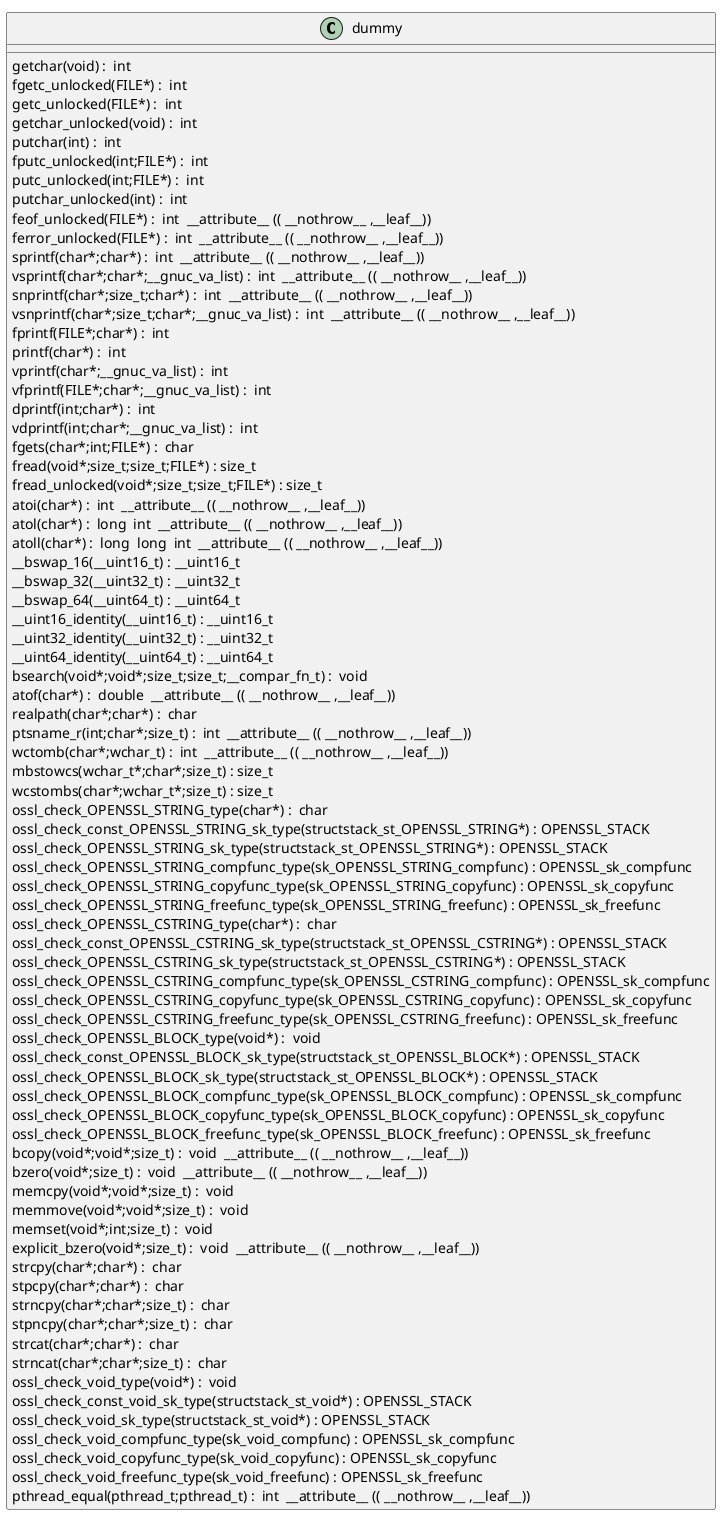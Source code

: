@startuml
!pragma layout smetana
class dummy {
getchar(void) :  int  [[[./../../.././qc/crypto/evp/pmeth_gn.c.html#742]]]
fgetc_unlocked(FILE*) :  int  [[[./../../.././qc/crypto/evp/pmeth_gn.c.html#751]]]
getc_unlocked(FILE*) :  int  [[[./../../.././qc/crypto/evp/pmeth_gn.c.html#761]]]
getchar_unlocked(void) :  int  [[[./../../.././qc/crypto/evp/pmeth_gn.c.html#768]]]
putchar(int) :  int  [[[./../../.././qc/crypto/evp/pmeth_gn.c.html#777]]]
fputc_unlocked(int;FILE*) :  int  [[[./../../.././qc/crypto/evp/pmeth_gn.c.html#786]]]
putc_unlocked(int;FILE*) :  int  [[[./../../.././qc/crypto/evp/pmeth_gn.c.html#796]]]
putchar_unlocked(int) :  int  [[[./../../.././qc/crypto/evp/pmeth_gn.c.html#803]]]
feof_unlocked(FILE*) :  int  __attribute__ (( __nothrow__ ,__leaf__)) [[[./../../.././qc/crypto/evp/pmeth_gn.c.html#809]]]
ferror_unlocked(FILE*) :  int  __attribute__ (( __nothrow__ ,__leaf__)) [[[./../../.././qc/crypto/evp/pmeth_gn.c.html#816]]]
sprintf(char*;char*) :  int  __attribute__ (( __nothrow__ ,__leaf__)) [[[./../../.././qc/crypto/evp/pmeth_gn.c.html#835]]]
vsprintf(char*;char*;__gnuc_va_list) :  int  __attribute__ (( __nothrow__ ,__leaf__)) [[[./../../.././qc/crypto/evp/pmeth_gn.c.html#848]]]
snprintf(char*;size_t;char*) :  int  __attribute__ (( __nothrow__ ,__leaf__)) [[[./../../.././qc/crypto/evp/pmeth_gn.c.html#867]]]
vsnprintf(char*;size_t;char*;__gnuc_va_list) :  int  __attribute__ (( __nothrow__ ,__leaf__)) [[[./../../.././qc/crypto/evp/pmeth_gn.c.html#881]]]
fprintf(FILE*;char*) :  int  [[[./../../.././qc/crypto/evp/pmeth_gn.c.html#902]]]
printf(char*) :  int  [[[./../../.././qc/crypto/evp/pmeth_gn.c.html#909]]]
vprintf(char*;__gnuc_va_list) :  int  [[[./../../.././qc/crypto/evp/pmeth_gn.c.html#921]]]
vfprintf(FILE*;char*;__gnuc_va_list) :  int  [[[./../../.././qc/crypto/evp/pmeth_gn.c.html#931]]]
dprintf(int;char*) :  int  [[[./../../.././qc/crypto/evp/pmeth_gn.c.html#946]]]
vdprintf(int;char*;__gnuc_va_list) :  int  [[[./../../.././qc/crypto/evp/pmeth_gn.c.html#957]]]
fgets(char*;int;FILE*) :  char  [[[./../../.././qc/crypto/evp/pmeth_gn.c.html#976]]]
fread(void*;size_t;size_t;FILE*) : size_t [[[./../../.././qc/crypto/evp/pmeth_gn.c.html#1002]]]
fread_unlocked(void*;size_t;size_t;FILE*) : size_t [[[./../../.././qc/crypto/evp/pmeth_gn.c.html#1029]]]
atoi(char*) :  int  __attribute__ (( __nothrow__ ,__leaf__)) [[[./../../.././qc/crypto/evp/pmeth_gn.c.html#1189]]]
atol(char*) :  long  int  __attribute__ (( __nothrow__ ,__leaf__)) [[[./../../.././qc/crypto/evp/pmeth_gn.c.html#1194]]]
atoll(char*) :  long  long  int  __attribute__ (( __nothrow__ ,__leaf__)) [[[./../../.././qc/crypto/evp/pmeth_gn.c.html#1201]]]
__bswap_16(__uint16_t) : __uint16_t [[[./../../.././qc/crypto/evp/pmeth_gn.c.html#1354]]]
__bswap_32(__uint32_t) : __uint32_t [[[./../../.././qc/crypto/evp/pmeth_gn.c.html#1369]]]
__bswap_64(__uint64_t) : __uint64_t [[[./../../.././qc/crypto/evp/pmeth_gn.c.html#1379]]]
__uint16_identity(__uint16_t) : __uint16_t [[[./../../.././qc/crypto/evp/pmeth_gn.c.html#1391]]]
__uint32_identity(__uint32_t) : __uint32_t [[[./../../.././qc/crypto/evp/pmeth_gn.c.html#1397]]]
__uint64_identity(__uint64_t) : __uint64_t [[[./../../.././qc/crypto/evp/pmeth_gn.c.html#1403]]]
bsearch(void*;void*;size_t;size_t;__compar_fn_t) :  void  [[[./../../.././qc/crypto/evp/pmeth_gn.c.html#2071]]]
atof(char*) :  double  __attribute__ (( __nothrow__ ,__leaf__)) [[[./../../.././qc/crypto/evp/pmeth_gn.c.html#1]]]
realpath(char*;char*) :  char  [[[./../../.././qc/crypto/evp/pmeth_gn.c.html#1]]]
ptsname_r(int;char*;size_t) :  int  __attribute__ (( __nothrow__ ,__leaf__)) [[[./../../.././qc/crypto/evp/pmeth_gn.c.html#1]]]
wctomb(char*;wchar_t) :  int  __attribute__ (( __nothrow__ ,__leaf__)) [[[./../../.././qc/crypto/evp/pmeth_gn.c.html#1]]]
mbstowcs(wchar_t*;char*;size_t) : size_t [[[./../../.././qc/crypto/evp/pmeth_gn.c.html#1]]]
wcstombs(char*;wchar_t*;size_t) : size_t [[[./../../.././qc/crypto/evp/pmeth_gn.c.html#1]]]
ossl_check_OPENSSL_STRING_type(char*) :  char  [[[./../../.././qc/crypto/evp/pmeth_gn.c.html#1]]]
ossl_check_const_OPENSSL_STRING_sk_type(structstack_st_OPENSSL_STRING*) : OPENSSL_STACK [[[./../../.././qc/crypto/evp/pmeth_gn.c.html#1]]]
ossl_check_OPENSSL_STRING_sk_type(structstack_st_OPENSSL_STRING*) : OPENSSL_STACK [[[./../../.././qc/crypto/evp/pmeth_gn.c.html#1]]]
ossl_check_OPENSSL_STRING_compfunc_type(sk_OPENSSL_STRING_compfunc) : OPENSSL_sk_compfunc [[[./../../.././qc/crypto/evp/pmeth_gn.c.html#1]]]
ossl_check_OPENSSL_STRING_copyfunc_type(sk_OPENSSL_STRING_copyfunc) : OPENSSL_sk_copyfunc [[[./../../.././qc/crypto/evp/pmeth_gn.c.html#1]]]
ossl_check_OPENSSL_STRING_freefunc_type(sk_OPENSSL_STRING_freefunc) : OPENSSL_sk_freefunc [[[./../../.././qc/crypto/evp/pmeth_gn.c.html#1]]]
ossl_check_OPENSSL_CSTRING_type(char*) :  char  [[[./../../.././qc/crypto/evp/pmeth_gn.c.html#1]]]
ossl_check_const_OPENSSL_CSTRING_sk_type(structstack_st_OPENSSL_CSTRING*) : OPENSSL_STACK [[[./../../.././qc/crypto/evp/pmeth_gn.c.html#1]]]
ossl_check_OPENSSL_CSTRING_sk_type(structstack_st_OPENSSL_CSTRING*) : OPENSSL_STACK [[[./../../.././qc/crypto/evp/pmeth_gn.c.html#1]]]
ossl_check_OPENSSL_CSTRING_compfunc_type(sk_OPENSSL_CSTRING_compfunc) : OPENSSL_sk_compfunc [[[./../../.././qc/crypto/evp/pmeth_gn.c.html#1]]]
ossl_check_OPENSSL_CSTRING_copyfunc_type(sk_OPENSSL_CSTRING_copyfunc) : OPENSSL_sk_copyfunc [[[./../../.././qc/crypto/evp/pmeth_gn.c.html#1]]]
ossl_check_OPENSSL_CSTRING_freefunc_type(sk_OPENSSL_CSTRING_freefunc) : OPENSSL_sk_freefunc [[[./../../.././qc/crypto/evp/pmeth_gn.c.html#1]]]
ossl_check_OPENSSL_BLOCK_type(void*) :  void  [[[./../../.././qc/crypto/evp/pmeth_gn.c.html#1]]]
ossl_check_const_OPENSSL_BLOCK_sk_type(structstack_st_OPENSSL_BLOCK*) : OPENSSL_STACK [[[./../../.././qc/crypto/evp/pmeth_gn.c.html#1]]]
ossl_check_OPENSSL_BLOCK_sk_type(structstack_st_OPENSSL_BLOCK*) : OPENSSL_STACK [[[./../../.././qc/crypto/evp/pmeth_gn.c.html#1]]]
ossl_check_OPENSSL_BLOCK_compfunc_type(sk_OPENSSL_BLOCK_compfunc) : OPENSSL_sk_compfunc [[[./../../.././qc/crypto/evp/pmeth_gn.c.html#1]]]
ossl_check_OPENSSL_BLOCK_copyfunc_type(sk_OPENSSL_BLOCK_copyfunc) : OPENSSL_sk_copyfunc [[[./../../.././qc/crypto/evp/pmeth_gn.c.html#1]]]
ossl_check_OPENSSL_BLOCK_freefunc_type(sk_OPENSSL_BLOCK_freefunc) : OPENSSL_sk_freefunc [[[./../../.././qc/crypto/evp/pmeth_gn.c.html#1]]]
bcopy(void*;void*;size_t) :  void  __attribute__ (( __nothrow__ ,__leaf__)) [[[./../../.././qc/crypto/evp/pmeth_gn.c.html#1]]]
bzero(void*;size_t) :  void  __attribute__ (( __nothrow__ ,__leaf__)) [[[./../../.././qc/crypto/evp/pmeth_gn.c.html#1]]]
memcpy(void*;void*;size_t) :  void  [[[./../../.././qc/crypto/evp/pmeth_gn.c.html#1]]]
memmove(void*;void*;size_t) :  void  [[[./../../.././qc/crypto/evp/pmeth_gn.c.html#1]]]
memset(void*;int;size_t) :  void  [[[./../../.././qc/crypto/evp/pmeth_gn.c.html#1]]]
explicit_bzero(void*;size_t) :  void  __attribute__ (( __nothrow__ ,__leaf__)) [[[./../../.././qc/crypto/evp/pmeth_gn.c.html#1]]]
strcpy(char*;char*) :  char  [[[./../../.././qc/crypto/evp/pmeth_gn.c.html#1]]]
stpcpy(char*;char*) :  char  [[[./../../.././qc/crypto/evp/pmeth_gn.c.html#1]]]
strncpy(char*;char*;size_t) :  char  [[[./../../.././qc/crypto/evp/pmeth_gn.c.html#1]]]
stpncpy(char*;char*;size_t) :  char  [[[./../../.././qc/crypto/evp/pmeth_gn.c.html#1]]]
strcat(char*;char*) :  char  [[[./../../.././qc/crypto/evp/pmeth_gn.c.html#1]]]
strncat(char*;char*;size_t) :  char  [[[./../../.././qc/crypto/evp/pmeth_gn.c.html#1]]]
ossl_check_void_type(void*) :  void  [[[./../../.././qc/crypto/evp/pmeth_gn.c.html#1]]]
ossl_check_const_void_sk_type(structstack_st_void*) : OPENSSL_STACK [[[./../../.././qc/crypto/evp/pmeth_gn.c.html#1]]]
ossl_check_void_sk_type(structstack_st_void*) : OPENSSL_STACK [[[./../../.././qc/crypto/evp/pmeth_gn.c.html#1]]]
ossl_check_void_compfunc_type(sk_void_compfunc) : OPENSSL_sk_compfunc [[[./../../.././qc/crypto/evp/pmeth_gn.c.html#1]]]
ossl_check_void_copyfunc_type(sk_void_copyfunc) : OPENSSL_sk_copyfunc [[[./../../.././qc/crypto/evp/pmeth_gn.c.html#1]]]
ossl_check_void_freefunc_type(sk_void_freefunc) : OPENSSL_sk_freefunc [[[./../../.././qc/crypto/evp/pmeth_gn.c.html#1]]]
pthread_equal(pthread_t;pthread_t) :  int  __attribute__ (( __nothrow__ ,__leaf__)) [[[./../../.././qc/crypto/evp/pmeth_gn.c.html#1]]]
} 
@enduml

